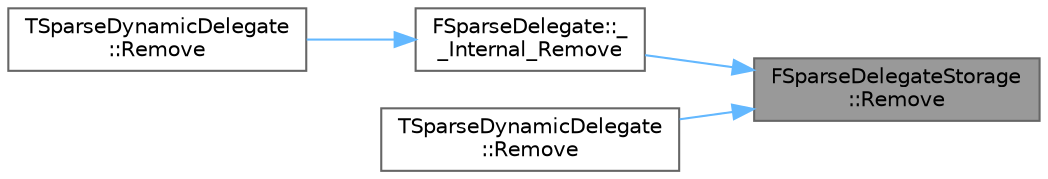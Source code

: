 digraph "FSparseDelegateStorage::Remove"
{
 // INTERACTIVE_SVG=YES
 // LATEX_PDF_SIZE
  bgcolor="transparent";
  edge [fontname=Helvetica,fontsize=10,labelfontname=Helvetica,labelfontsize=10];
  node [fontname=Helvetica,fontsize=10,shape=box,height=0.2,width=0.4];
  rankdir="RL";
  Node1 [id="Node000001",label="FSparseDelegateStorage\l::Remove",height=0.2,width=0.4,color="gray40", fillcolor="grey60", style="filled", fontcolor="black",tooltip="Removes a delegate binding from the owner's sparse delegate storage."];
  Node1 -> Node2 [id="edge1_Node000001_Node000002",dir="back",color="steelblue1",style="solid",tooltip=" "];
  Node2 [id="Node000002",label="FSparseDelegate::_\l_Internal_Remove",height=0.2,width=0.4,color="grey40", fillcolor="white", style="filled",URL="$de/d32/structFSparseDelegate.html#a881d4eda29eea2d7437cde2f22831a57",tooltip="Removes a function from this multi-cast delegate's invocation list (performance is O(N))."];
  Node2 -> Node3 [id="edge2_Node000002_Node000003",dir="back",color="steelblue1",style="solid",tooltip=" "];
  Node3 [id="Node000003",label="TSparseDynamicDelegate\l::Remove",height=0.2,width=0.4,color="grey40", fillcolor="white", style="filled",URL="$db/d28/structTSparseDynamicDelegate.html#a0f12c9e5a7d5029e79e510f23b32def9",tooltip="Removes a function from this multi-cast delegate's invocation list (performance is O(N))."];
  Node1 -> Node4 [id="edge3_Node000001_Node000004",dir="back",color="steelblue1",style="solid",tooltip=" "];
  Node4 [id="Node000004",label="TSparseDynamicDelegate\l::Remove",height=0.2,width=0.4,color="grey40", fillcolor="white", style="filled",URL="$db/d28/structTSparseDynamicDelegate.html#af22c2d7f219da8a13cefd5e7df9802c4",tooltip="Removes a function from this multi-cast delegate's invocation list (performance is O(N))."];
}
